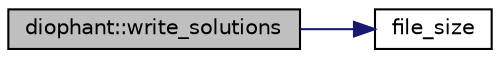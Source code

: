 digraph "diophant::write_solutions"
{
  edge [fontname="Helvetica",fontsize="10",labelfontname="Helvetica",labelfontsize="10"];
  node [fontname="Helvetica",fontsize="10",shape=record];
  rankdir="LR";
  Node867 [label="diophant::write_solutions",height=0.2,width=0.4,color="black", fillcolor="grey75", style="filled", fontcolor="black"];
  Node867 -> Node868 [color="midnightblue",fontsize="10",style="solid",fontname="Helvetica"];
  Node868 [label="file_size",height=0.2,width=0.4,color="black", fillcolor="white", style="filled",URL="$df/dbf/sajeeb_8_c.html#a5c37cf5785204b6e9adf647dc14d0e50"];
}
